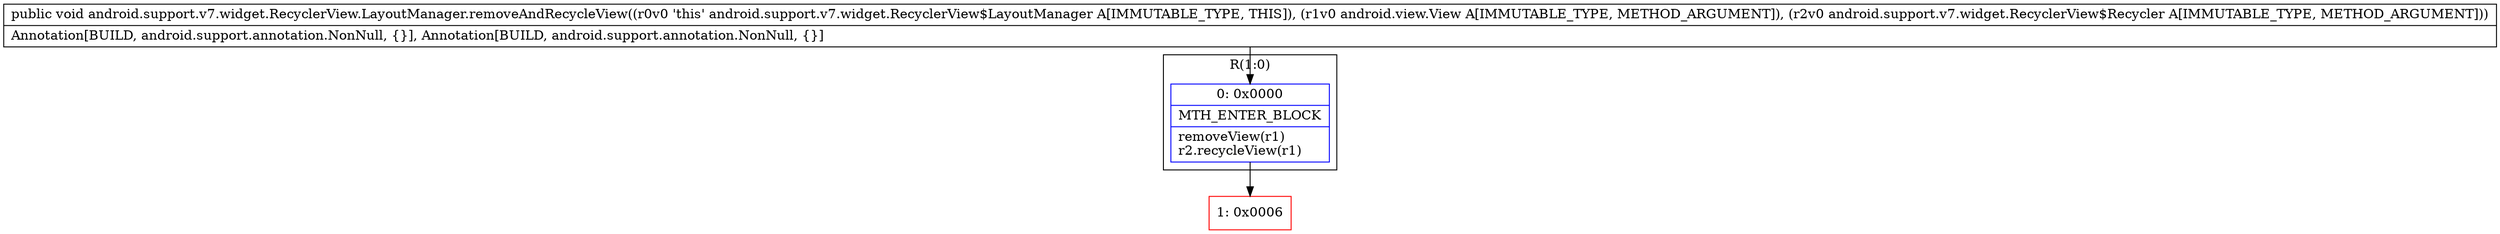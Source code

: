 digraph "CFG forandroid.support.v7.widget.RecyclerView.LayoutManager.removeAndRecycleView(Landroid\/view\/View;Landroid\/support\/v7\/widget\/RecyclerView$Recycler;)V" {
subgraph cluster_Region_1355832959 {
label = "R(1:0)";
node [shape=record,color=blue];
Node_0 [shape=record,label="{0\:\ 0x0000|MTH_ENTER_BLOCK\l|removeView(r1)\lr2.recycleView(r1)\l}"];
}
Node_1 [shape=record,color=red,label="{1\:\ 0x0006}"];
MethodNode[shape=record,label="{public void android.support.v7.widget.RecyclerView.LayoutManager.removeAndRecycleView((r0v0 'this' android.support.v7.widget.RecyclerView$LayoutManager A[IMMUTABLE_TYPE, THIS]), (r1v0 android.view.View A[IMMUTABLE_TYPE, METHOD_ARGUMENT]), (r2v0 android.support.v7.widget.RecyclerView$Recycler A[IMMUTABLE_TYPE, METHOD_ARGUMENT]))  | Annotation[BUILD, android.support.annotation.NonNull, \{\}], Annotation[BUILD, android.support.annotation.NonNull, \{\}]\l}"];
MethodNode -> Node_0;
Node_0 -> Node_1;
}


